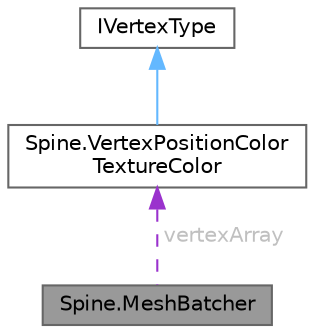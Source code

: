 digraph "Spine.MeshBatcher"
{
 // LATEX_PDF_SIZE
  bgcolor="transparent";
  edge [fontname=Helvetica,fontsize=10,labelfontname=Helvetica,labelfontsize=10];
  node [fontname=Helvetica,fontsize=10,shape=box,height=0.2,width=0.4];
  Node1 [id="Node000001",label="Spine.MeshBatcher",height=0.2,width=0.4,color="gray40", fillcolor="grey60", style="filled", fontcolor="black",tooltip="Draws batched meshes."];
  Node2 -> Node1 [id="edge1_Node000001_Node000002",dir="back",color="darkorchid3",style="dashed",tooltip=" ",label=" vertexArray",fontcolor="grey" ];
  Node2 [id="Node000002",label="Spine.VertexPositionColor\lTextureColor",height=0.2,width=0.4,color="gray40", fillcolor="white", style="filled",URL="$struct_spine_1_1_vertex_position_color_texture_color.html",tooltip=" "];
  Node3 -> Node2 [id="edge2_Node000002_Node000003",dir="back",color="steelblue1",style="solid",tooltip=" "];
  Node3 [id="Node000003",label="IVertexType",height=0.2,width=0.4,color="gray40", fillcolor="white", style="filled",tooltip=" "];
}
